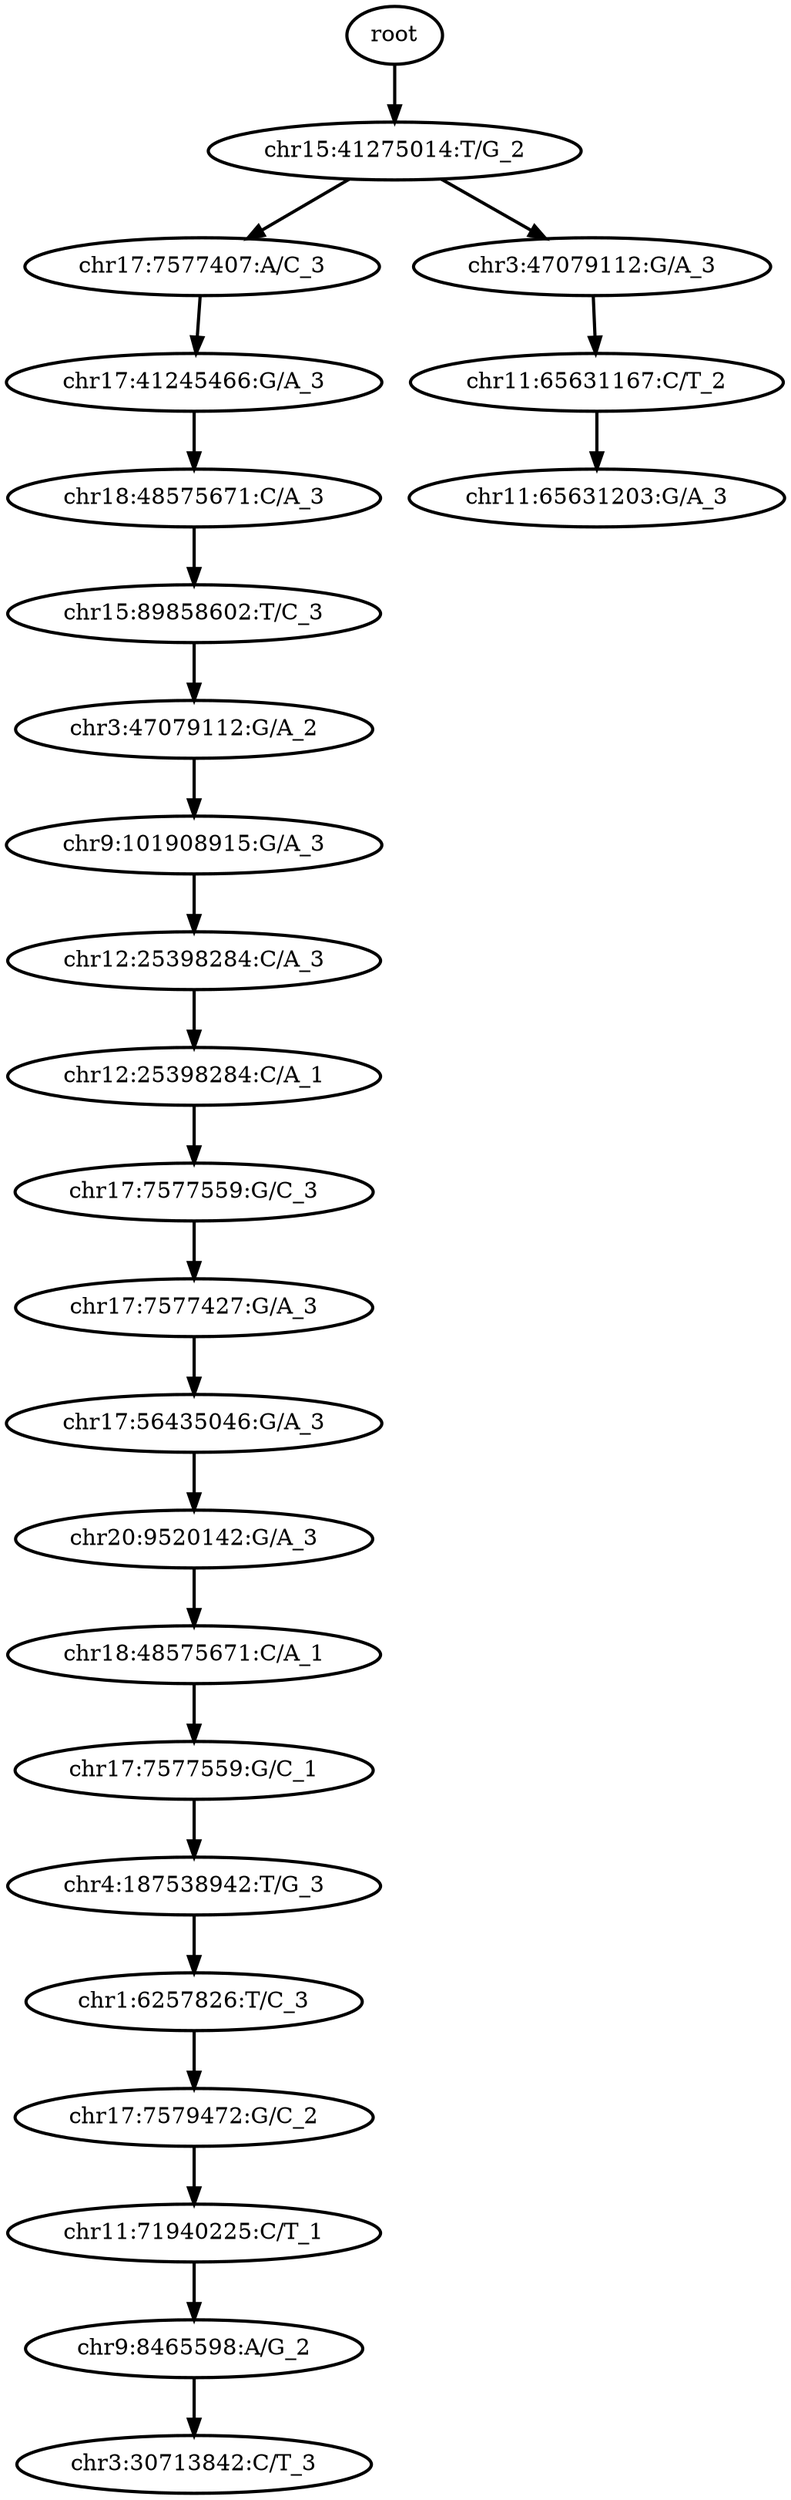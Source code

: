 digraph N {
	overlap="false"
	rankdir="TB"
	0 [label="root", style="bold"];
	1 [label="chr15:41275014:T/G_2", style="bold"];
	2 [label="chr17:7577407:A/C_3", style="bold"];
	3 [label="chr17:41245466:G/A_3", style="bold"];
	4 [label="chr18:48575671:C/A_3", style="bold"];
	5 [label="chr15:89858602:T/C_3", style="bold"];
	6 [label="chr3:47079112:G/A_2", style="bold"];
	7 [label="chr9:101908915:G/A_3", style="bold"];
	8 [label="chr12:25398284:C/A_3", style="bold"];
	9 [label="chr12:25398284:C/A_1", style="bold"];
	10 [label="chr17:7577559:G/C_3", style="bold"];
	11 [label="chr17:7577427:G/A_3", style="bold"];
	12 [label="chr17:56435046:G/A_3", style="bold"];
	13 [label="chr20:9520142:G/A_3", style="bold"];
	14 [label="chr18:48575671:C/A_1", style="bold"];
	15 [label="chr17:7577559:G/C_1", style="bold"];
	16 [label="chr4:187538942:T/G_3", style="bold"];
	17 [label="chr1:6257826:T/C_3", style="bold"];
	18 [label="chr17:7579472:G/C_2", style="bold"];
	19 [label="chr11:71940225:C/T_1", style="bold"];
	20 [label="chr9:8465598:A/G_2", style="bold"];
	21 [label="chr3:30713842:C/T_3", style="bold"];
	22 [label="chr3:47079112:G/A_3", style="bold"];
	23 [label="chr11:65631167:C/T_2", style="bold"];
	24 [label="chr11:65631203:G/A_3", style="bold"];
	0 -> 1 [style="bold"];
	1 -> 2 [style="bold"];
	1 -> 22 [style="bold"];
	2 -> 3 [style="bold"];
	3 -> 4 [style="bold"];
	4 -> 5 [style="bold"];
	5 -> 6 [style="bold"];
	6 -> 7 [style="bold"];
	7 -> 8 [style="bold"];
	8 -> 9 [style="bold"];
	9 -> 10 [style="bold"];
	10 -> 11 [style="bold"];
	11 -> 12 [style="bold"];
	12 -> 13 [style="bold"];
	13 -> 14 [style="bold"];
	14 -> 15 [style="bold"];
	15 -> 16 [style="bold"];
	16 -> 17 [style="bold"];
	17 -> 18 [style="bold"];
	18 -> 19 [style="bold"];
	19 -> 20 [style="bold"];
	20 -> 21 [style="bold"];
	22 -> 23 [style="bold"];
	23 -> 24 [style="bold"];
}